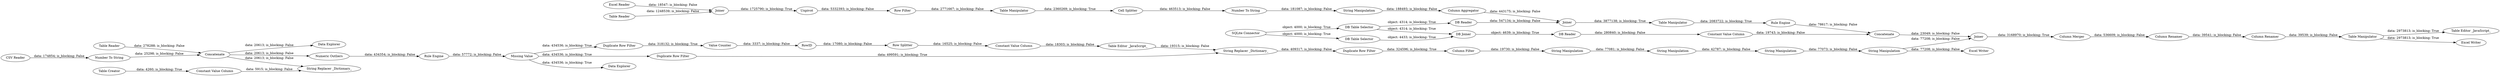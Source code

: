 digraph {
	"-1351065397590094639_64" [label="Column Renamer"]
	"-1351065397590094639_22" [label="Rule Engine"]
	"-1351065397590094639_40" [label="String Manipulation"]
	"-1351065397590094639_1" [label="CSV Reader"]
	"-1351065397590094639_9" [label="DB Reader"]
	"-1351065397590094639_13" [label="Constant Value Column"]
	"-1351065397590094639_57" [label="Rule Engine"]
	"-1351065397590094639_48" [label="Table Manipulator"]
	"-1351065397590094639_26" [label="Duplicate Row Filter"]
	"-1351065397590094639_65" [label="Table Editor _JavaScript_"]
	"-1351065397590094639_54" [label="Table Manipulator"]
	"-1351065397590094639_51" [label="String Manipulation"]
	"-1351065397590094639_10" [label="Number To String"]
	"-1351065397590094639_5" [label="DB Table Selector"]
	"-1351065397590094639_62" [label="Column Merger"]
	"-1351065397590094639_55" [label="Constant Value Column"]
	"-1351065397590094639_59" [label=Joiner]
	"-1351065397590094639_63" [label="Column Renamer"]
	"-1351065397590094639_47" [label="Row Filter"]
	"-1351065397590094639_11" [label=Concatenate]
	"-1351065397590094639_46" [label=Unpivot]
	"-1351065397590094639_15" [label="String Replacer _Dictionary_"]
	"-1351065397590094639_53" [label=Joiner]
	"-1351065397590094639_50" [label="Number To String"]
	"-1351065397590094639_2" [label="Table Reader"]
	"-1351065397590094639_7" [label="Excel Reader"]
	"-1351065397590094639_58" [label=Concatenate]
	"-1351065397590094639_20" [label="Data Explorer"]
	"-1351065397590094639_25" [label="Duplicate Row Filter"]
	"-1351065397590094639_18" [label="DB Joiner"]
	"-1351065397590094639_4" [label="DB Table Selector"]
	"-1351065397590094639_60" [label="Table Manipulator"]
	"-1351065397590094639_21" [label="Numeric Outliers"]
	"-1351065397590094639_8" [label="Table Reader"]
	"-1351065397590094639_42" [label="Excel Writer"]
	"-1351065397590094639_41" [label="String Manipulation"]
	"-1351065397590094639_49" [label="Cell Splitter"]
	"-1351065397590094639_31" [label="Table Editor _JavaScript_"]
	"-1351065397590094639_37" [label="Column Filter"]
	"-1351065397590094639_30" [label="Constant Value Column"]
	"-1351065397590094639_38" [label="String Manipulation"]
	"-1351065397590094639_24" [label="Data Explorer"]
	"-1351065397590094639_32" [label="String Replacer _Dictionary_"]
	"-1351065397590094639_28" [label="Row Splitter"]
	"-1351065397590094639_45" [label=Joiner]
	"-1351065397590094639_61" [label="Excel Writer"]
	"-1351065397590094639_36" [label="Duplicate Row Filter"]
	"-1351065397590094639_12" [label="Table Creator"]
	"-1351065397590094639_6" [label="SQLite Connector"]
	"-1351065397590094639_39" [label="String Manipulation"]
	"-1351065397590094639_52" [label="Column Aggregator"]
	"-1351065397590094639_23" [label="Missing Value"]
	"-1351065397590094639_27" [label="Value Counter"]
	"-1351065397590094639_29" [label=RowID]
	"-1351065397590094639_19" [label="DB Reader"]
	"-1351065397590094639_36" -> "-1351065397590094639_37" [label="data: 324596; is_blocking: True"]
	"-1351065397590094639_60" -> "-1351065397590094639_65" [label="data: 2973813; is_blocking: True"]
	"-1351065397590094639_46" -> "-1351065397590094639_47" [label="data: 5332393; is_blocking: False"]
	"-1351065397590094639_39" -> "-1351065397590094639_40" [label="data: 42787; is_blocking: False"]
	"-1351065397590094639_59" -> "-1351065397590094639_62" [label="data: 3168970; is_blocking: True"]
	"-1351065397590094639_38" -> "-1351065397590094639_39" [label="data: 77081; is_blocking: False"]
	"-1351065397590094639_52" -> "-1351065397590094639_53" [label="data: 443175; is_blocking: False"]
	"-1351065397590094639_27" -> "-1351065397590094639_29" [label="data: 3337; is_blocking: False"]
	"-1351065397590094639_6" -> "-1351065397590094639_5" [label="object: 4000; is_blocking: True"]
	"-1351065397590094639_18" -> "-1351065397590094639_19" [label="object: 4639; is_blocking: True"]
	"-1351065397590094639_57" -> "-1351065397590094639_58" [label="data: 78617; is_blocking: False"]
	"-1351065397590094639_54" -> "-1351065397590094639_57" [label="data: 2083722; is_blocking: True"]
	"-1351065397590094639_19" -> "-1351065397590094639_55" [label="data: 280840; is_blocking: False"]
	"-1351065397590094639_51" -> "-1351065397590094639_52" [label="data: 188493; is_blocking: False"]
	"-1351065397590094639_21" -> "-1351065397590094639_22" [label="data: 434354; is_blocking: False"]
	"-1351065397590094639_31" -> "-1351065397590094639_32" [label="data: 19315; is_blocking: False"]
	"-1351065397590094639_40" -> "-1351065397590094639_41" [label="data: 77073; is_blocking: False"]
	"-1351065397590094639_25" -> "-1351065397590094639_32" [label="data: 499591; is_blocking: True"]
	"-1351065397590094639_6" -> "-1351065397590094639_4" [label="object: 4000; is_blocking: True"]
	"-1351065397590094639_4" -> "-1351065397590094639_18" [label="object: 4433; is_blocking: True"]
	"-1351065397590094639_49" -> "-1351065397590094639_50" [label="data: 463513; is_blocking: False"]
	"-1351065397590094639_45" -> "-1351065397590094639_46" [label="data: 1725790; is_blocking: True"]
	"-1351065397590094639_26" -> "-1351065397590094639_27" [label="data: 318132; is_blocking: True"]
	"-1351065397590094639_53" -> "-1351065397590094639_54" [label="data: 3877138; is_blocking: True"]
	"-1351065397590094639_9" -> "-1351065397590094639_53" [label="data: 547134; is_blocking: False"]
	"-1351065397590094639_29" -> "-1351065397590094639_28" [label="data: 17080; is_blocking: False"]
	"-1351065397590094639_5" -> "-1351065397590094639_18" [label="object: 4314; is_blocking: True"]
	"-1351065397590094639_28" -> "-1351065397590094639_30" [label="data: 16525; is_blocking: False"]
	"-1351065397590094639_47" -> "-1351065397590094639_48" [label="data: 2771667; is_blocking: False"]
	"-1351065397590094639_13" -> "-1351065397590094639_15" [label="data: 5915; is_blocking: False"]
	"-1351065397590094639_2" -> "-1351065397590094639_11" [label="data: 278288; is_blocking: False"]
	"-1351065397590094639_63" -> "-1351065397590094639_64" [label="data: 39541; is_blocking: False"]
	"-1351065397590094639_10" -> "-1351065397590094639_11" [label="data: 25298; is_blocking: False"]
	"-1351065397590094639_60" -> "-1351065397590094639_61" [label="data: 2973813; is_blocking: True"]
	"-1351065397590094639_23" -> "-1351065397590094639_25" [label="data: 434536; is_blocking: True"]
	"-1351065397590094639_41" -> "-1351065397590094639_42" [label="data: 77208; is_blocking: False"]
	"-1351065397590094639_58" -> "-1351065397590094639_59" [label="data: 23049; is_blocking: False"]
	"-1351065397590094639_30" -> "-1351065397590094639_31" [label="data: 18303; is_blocking: False"]
	"-1351065397590094639_23" -> "-1351065397590094639_26" [label="data: 434536; is_blocking: True"]
	"-1351065397590094639_11" -> "-1351065397590094639_15" [label="data: 20613; is_blocking: False"]
	"-1351065397590094639_12" -> "-1351065397590094639_13" [label="data: 4260; is_blocking: True"]
	"-1351065397590094639_23" -> "-1351065397590094639_24" [label="data: 434536; is_blocking: True"]
	"-1351065397590094639_8" -> "-1351065397590094639_45" [label="data: 1248539; is_blocking: False"]
	"-1351065397590094639_11" -> "-1351065397590094639_21" [label="data: 20613; is_blocking: False"]
	"-1351065397590094639_32" -> "-1351065397590094639_36" [label="data: 409317; is_blocking: False"]
	"-1351065397590094639_50" -> "-1351065397590094639_51" [label="data: 181087; is_blocking: False"]
	"-1351065397590094639_1" -> "-1351065397590094639_10" [label="data: 174854; is_blocking: False"]
	"-1351065397590094639_5" -> "-1351065397590094639_9" [label="object: 4314; is_blocking: True"]
	"-1351065397590094639_48" -> "-1351065397590094639_49" [label="data: 2360269; is_blocking: True"]
	"-1351065397590094639_55" -> "-1351065397590094639_58" [label="data: 19743; is_blocking: False"]
	"-1351065397590094639_11" -> "-1351065397590094639_20" [label="data: 20613; is_blocking: False"]
	"-1351065397590094639_62" -> "-1351065397590094639_63" [label="data: 536609; is_blocking: False"]
	"-1351065397590094639_41" -> "-1351065397590094639_59" [label="data: 77208; is_blocking: False"]
	"-1351065397590094639_37" -> "-1351065397590094639_38" [label="data: 19730; is_blocking: False"]
	"-1351065397590094639_64" -> "-1351065397590094639_60" [label="data: 39539; is_blocking: False"]
	"-1351065397590094639_7" -> "-1351065397590094639_45" [label="data: 18547; is_blocking: False"]
	"-1351065397590094639_22" -> "-1351065397590094639_23" [label="data: 57772; is_blocking: False"]
	rankdir=LR
}
